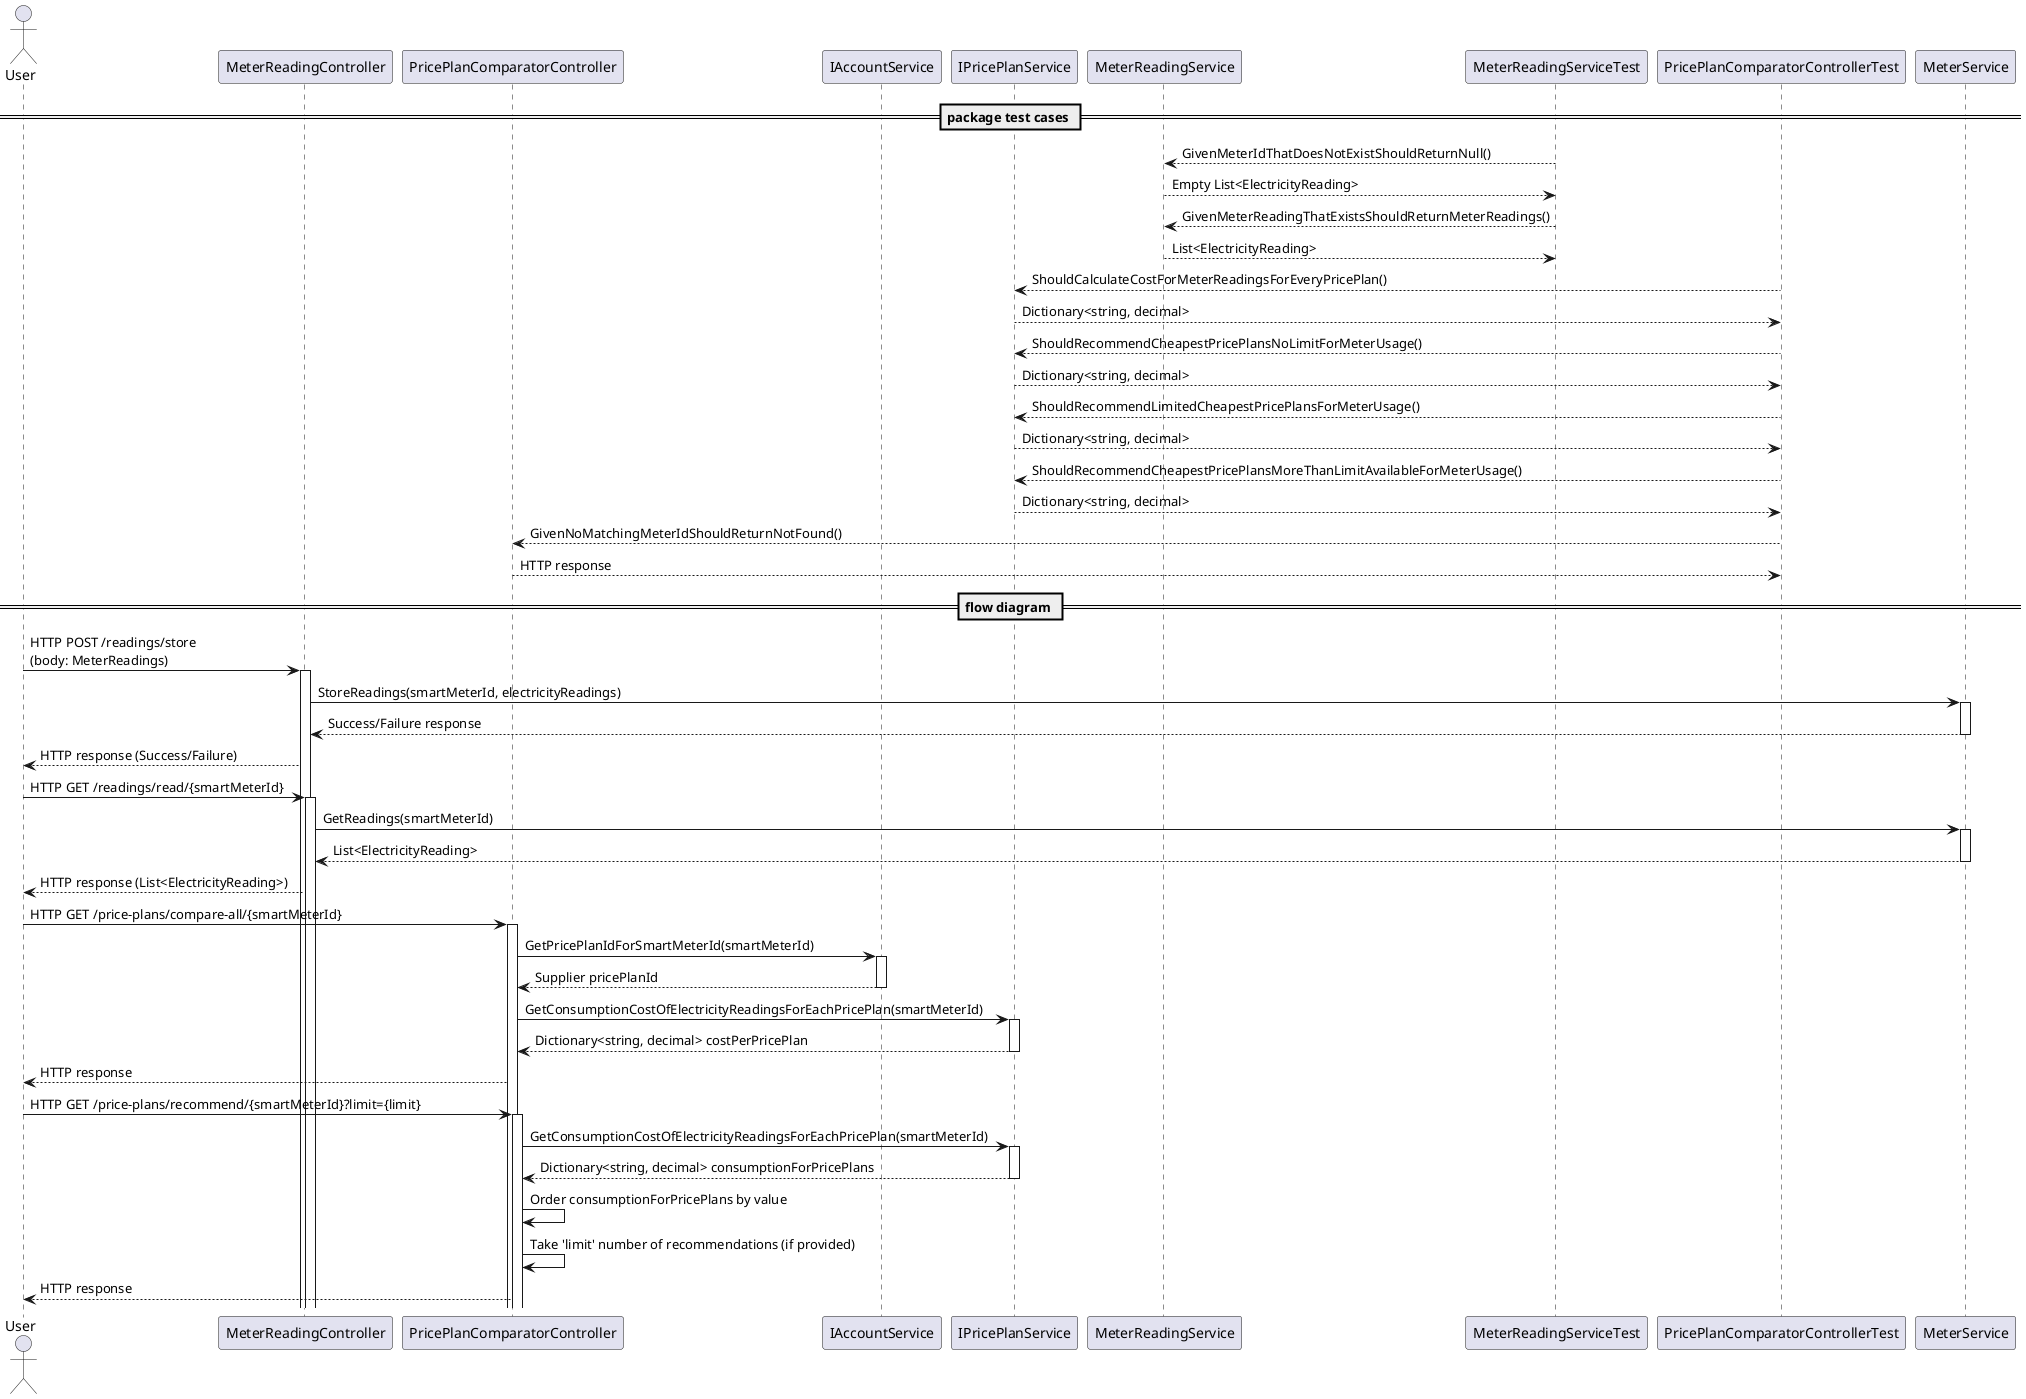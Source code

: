 @startuml

actor User
participant "MeterReadingController" as MeterController
participant "PricePlanComparatorController" as PricePlanController
participant "IAccountService" as AccountService
participant "IPricePlanService" as PricePlanService
participant "MeterReadingService" as MeterReadingService
participant "MeterReadingServiceTest" as MeterReadingTest
participant "PricePlanComparatorControllerTest" as PricePlanTest
==package test cases ==
    MeterReadingTest --> MeterReadingService: GivenMeterIdThatDoesNotExistShouldReturnNull()
    MeterReadingService --> MeterReadingTest: Empty List<ElectricityReading>
    
    MeterReadingTest --> MeterReadingService: GivenMeterReadingThatExistsShouldReturnMeterReadings()
    MeterReadingService --> MeterReadingTest: List<ElectricityReading>
    
    PricePlanTest --> PricePlanService: ShouldCalculateCostForMeterReadingsForEveryPricePlan()
    PricePlanService --> PricePlanTest: Dictionary<string, decimal>
    
    PricePlanTest --> PricePlanService: ShouldRecommendCheapestPricePlansNoLimitForMeterUsage()
    PricePlanService --> PricePlanTest: Dictionary<string, decimal>
    
    PricePlanTest --> PricePlanService: ShouldRecommendLimitedCheapestPricePlansForMeterUsage()
    PricePlanService --> PricePlanTest: Dictionary<string, decimal>
    
    PricePlanTest --> PricePlanService: ShouldRecommendCheapestPricePlansMoreThanLimitAvailableForMeterUsage()
    PricePlanService --> PricePlanTest: Dictionary<string, decimal>
    
    PricePlanTest --> PricePlanController: GivenNoMatchingMeterIdShouldReturnNotFound()
    PricePlanController --> PricePlanTest: HTTP response
== flow diagram ==

User -> MeterController: HTTP POST /readings/store\n(body: MeterReadings)
activate MeterController
MeterController -> MeterService: StoreReadings(smartMeterId, electricityReadings)
activate MeterService
MeterService --> MeterController: Success/Failure response
deactivate MeterService
MeterController --> User: HTTP response (Success/Failure)

User -> MeterController: HTTP GET /readings/read/{smartMeterId}
activate MeterController
MeterController -> MeterService: GetReadings(smartMeterId)
activate MeterService
MeterService --> MeterController: List<ElectricityReading>
deactivate MeterService
MeterController --> User: HTTP response (List<ElectricityReading>)

User -> PricePlanController: HTTP GET /price-plans/compare-all/{smartMeterId}
activate PricePlanController
PricePlanController -> AccountService: GetPricePlanIdForSmartMeterId(smartMeterId)
activate AccountService
AccountService --> PricePlanController: Supplier pricePlanId
deactivate AccountService
PricePlanController -> PricePlanService: GetConsumptionCostOfElectricityReadingsForEachPricePlan(smartMeterId)
activate PricePlanService
PricePlanService --> PricePlanController: Dictionary<string, decimal> costPerPricePlan
deactivate PricePlanService
PricePlanController --> User: HTTP response

User -> PricePlanController: HTTP GET /price-plans/recommend/{smartMeterId}?limit={limit}
activate PricePlanController
PricePlanController -> PricePlanService: GetConsumptionCostOfElectricityReadingsForEachPricePlan(smartMeterId)
activate PricePlanService
PricePlanService --> PricePlanController: Dictionary<string, decimal> consumptionForPricePlans
deactivate PricePlanService
PricePlanController -> PricePlanController: Order consumptionForPricePlans by value
PricePlanController -> PricePlanController: Take 'limit' number of recommendations (if provided)
PricePlanController --> User: HTTP response

@enduml
